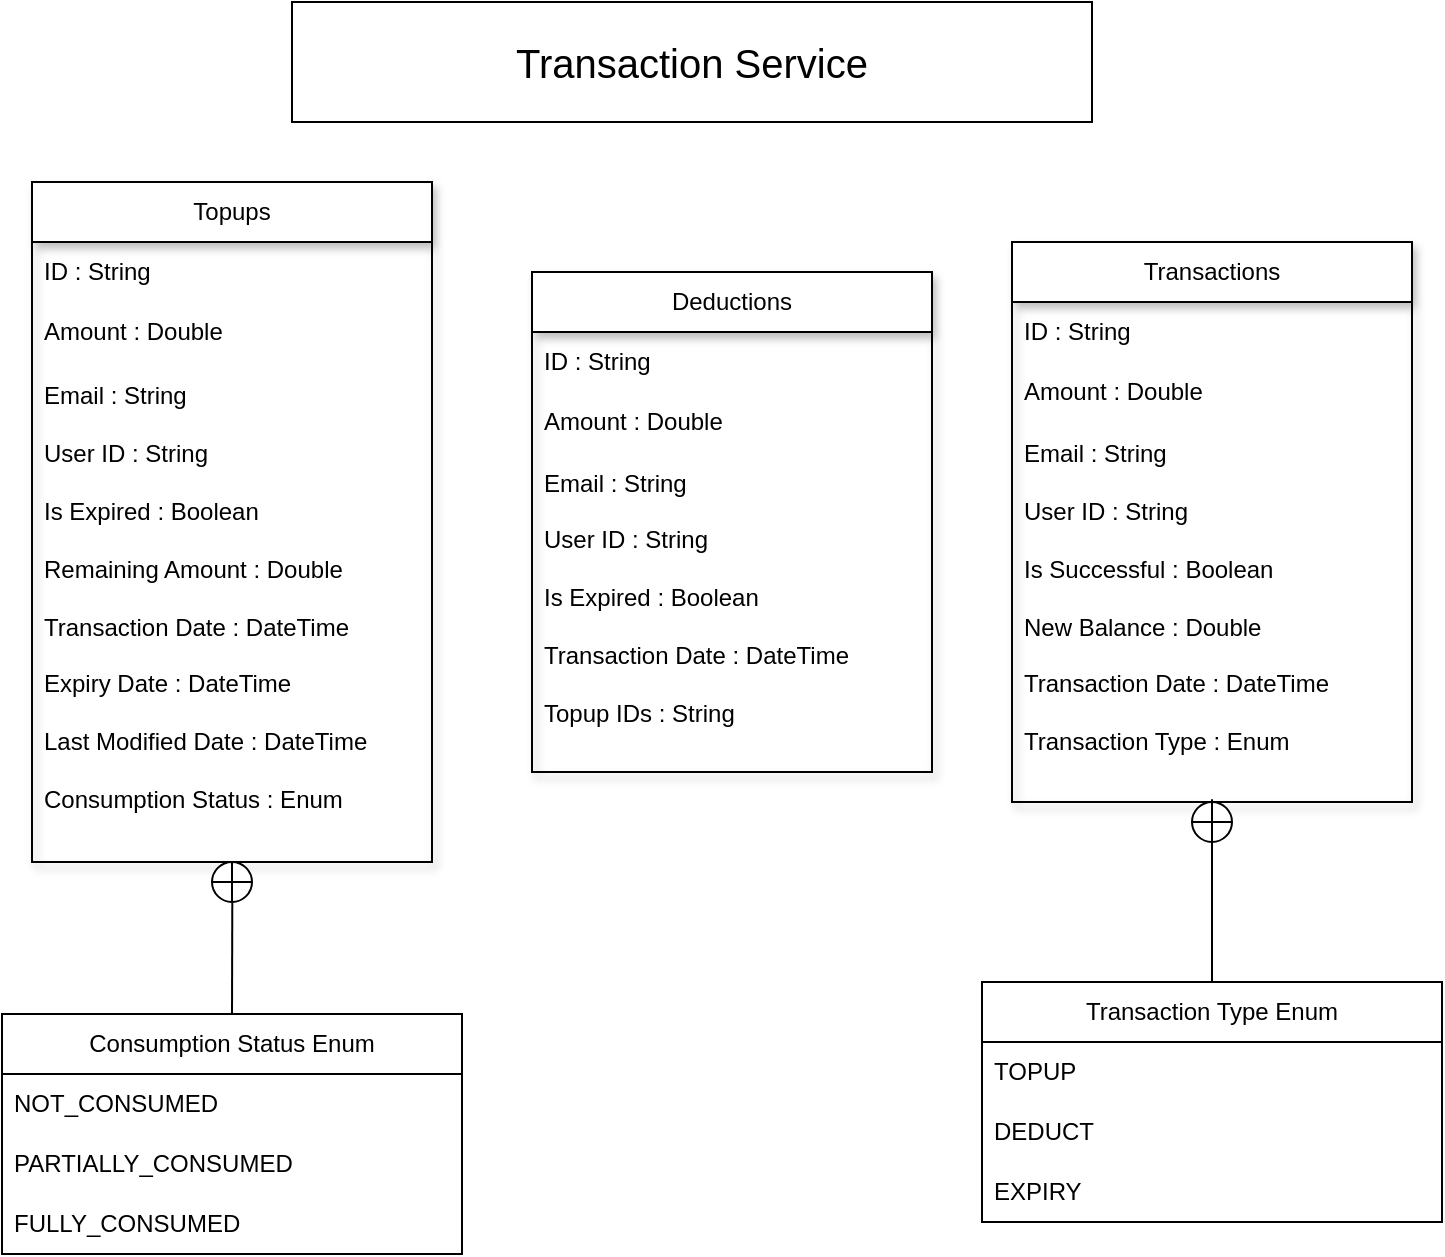 <mxfile version="24.8.6">
  <diagram name="Page-1" id="4suCxPCX7-hQDB8hAZGk">
    <mxGraphModel dx="794" dy="412" grid="1" gridSize="10" guides="1" tooltips="1" connect="1" arrows="1" fold="1" page="1" pageScale="1" pageWidth="850" pageHeight="1100" math="0" shadow="0">
      <root>
        <mxCell id="0" />
        <mxCell id="1" parent="0" />
        <mxCell id="6qWmDeP_-ZmM1sgdj9z2-1" value="&lt;font style=&quot;font-size: 20px;&quot;&gt;Transaction Service&lt;/font&gt;" style="rounded=0;whiteSpace=wrap;html=1;" vertex="1" parent="1">
          <mxGeometry x="220" y="20" width="400" height="60" as="geometry" />
        </mxCell>
        <mxCell id="6qWmDeP_-ZmM1sgdj9z2-2" value="Topups" style="swimlane;fontStyle=0;childLayout=stackLayout;horizontal=1;startSize=30;horizontalStack=0;resizeParent=1;resizeParentMax=0;resizeLast=0;collapsible=1;marginBottom=0;whiteSpace=wrap;html=1;shadow=1;" vertex="1" parent="1">
          <mxGeometry x="90" y="110" width="200" height="340" as="geometry" />
        </mxCell>
        <mxCell id="6qWmDeP_-ZmM1sgdj9z2-3" value="ID : String" style="text;strokeColor=none;fillColor=none;align=left;verticalAlign=middle;spacingLeft=4;spacingRight=4;overflow=hidden;points=[[0,0.5],[1,0.5]];portConstraint=eastwest;rotatable=0;whiteSpace=wrap;html=1;" vertex="1" parent="6qWmDeP_-ZmM1sgdj9z2-2">
          <mxGeometry y="30" width="200" height="30" as="geometry" />
        </mxCell>
        <mxCell id="6qWmDeP_-ZmM1sgdj9z2-4" value="Amount : Double" style="text;strokeColor=none;fillColor=none;align=left;verticalAlign=middle;spacingLeft=4;spacingRight=4;overflow=hidden;points=[[0,0.5],[1,0.5]];portConstraint=eastwest;rotatable=0;whiteSpace=wrap;html=1;" vertex="1" parent="6qWmDeP_-ZmM1sgdj9z2-2">
          <mxGeometry y="60" width="200" height="30" as="geometry" />
        </mxCell>
        <mxCell id="6qWmDeP_-ZmM1sgdj9z2-5" value="Email : String&lt;div&gt;&lt;br&gt;&lt;/div&gt;&lt;div&gt;User ID : String&lt;/div&gt;&lt;div&gt;&lt;br&gt;&lt;/div&gt;&lt;div&gt;Is Expired : Boolean&lt;/div&gt;&lt;div&gt;&lt;br&gt;&lt;/div&gt;&lt;div&gt;Remaining Amount : Double&lt;/div&gt;&lt;div&gt;&lt;br&gt;&lt;/div&gt;&lt;div&gt;Transaction Date : DateTime&lt;/div&gt;&lt;div&gt;&lt;br&gt;&lt;/div&gt;&lt;div&gt;Expiry Date : DateTime&lt;/div&gt;&lt;div&gt;&lt;br&gt;&lt;/div&gt;&lt;div&gt;Last Modified Date : DateTime&lt;/div&gt;&lt;div&gt;&lt;br&gt;&lt;/div&gt;&lt;div&gt;Consumption Status : Enum&lt;/div&gt;&lt;div&gt;&lt;br&gt;&lt;/div&gt;" style="text;strokeColor=none;fillColor=none;align=left;verticalAlign=middle;spacingLeft=4;spacingRight=4;overflow=hidden;points=[[0,0.5],[1,0.5]];portConstraint=eastwest;rotatable=0;whiteSpace=wrap;html=1;" vertex="1" parent="6qWmDeP_-ZmM1sgdj9z2-2">
          <mxGeometry y="90" width="200" height="250" as="geometry" />
        </mxCell>
        <mxCell id="6qWmDeP_-ZmM1sgdj9z2-6" value="Deductions" style="swimlane;fontStyle=0;childLayout=stackLayout;horizontal=1;startSize=30;horizontalStack=0;resizeParent=1;resizeParentMax=0;resizeLast=0;collapsible=1;marginBottom=0;whiteSpace=wrap;html=1;shadow=1;" vertex="1" parent="1">
          <mxGeometry x="340" y="155" width="200" height="250" as="geometry" />
        </mxCell>
        <mxCell id="6qWmDeP_-ZmM1sgdj9z2-7" value="ID : String" style="text;strokeColor=none;fillColor=none;align=left;verticalAlign=middle;spacingLeft=4;spacingRight=4;overflow=hidden;points=[[0,0.5],[1,0.5]];portConstraint=eastwest;rotatable=0;whiteSpace=wrap;html=1;" vertex="1" parent="6qWmDeP_-ZmM1sgdj9z2-6">
          <mxGeometry y="30" width="200" height="30" as="geometry" />
        </mxCell>
        <mxCell id="6qWmDeP_-ZmM1sgdj9z2-8" value="Amount : Double" style="text;strokeColor=none;fillColor=none;align=left;verticalAlign=middle;spacingLeft=4;spacingRight=4;overflow=hidden;points=[[0,0.5],[1,0.5]];portConstraint=eastwest;rotatable=0;whiteSpace=wrap;html=1;" vertex="1" parent="6qWmDeP_-ZmM1sgdj9z2-6">
          <mxGeometry y="60" width="200" height="30" as="geometry" />
        </mxCell>
        <mxCell id="6qWmDeP_-ZmM1sgdj9z2-9" value="Email : String&lt;div&gt;&lt;br&gt;&lt;/div&gt;&lt;div&gt;User ID : String&lt;/div&gt;&lt;div&gt;&lt;br&gt;&lt;/div&gt;&lt;div&gt;Is Expired : Boolean&lt;/div&gt;&lt;div&gt;&lt;br&gt;&lt;/div&gt;&lt;div&gt;Transaction Date : DateTime&lt;/div&gt;&lt;div&gt;&lt;br&gt;&lt;/div&gt;&lt;div&gt;Topup IDs : String&lt;/div&gt;&lt;div&gt;&lt;br&gt;&lt;/div&gt;" style="text;strokeColor=none;fillColor=none;align=left;verticalAlign=middle;spacingLeft=4;spacingRight=4;overflow=hidden;points=[[0,0.5],[1,0.5]];portConstraint=eastwest;rotatable=0;whiteSpace=wrap;html=1;" vertex="1" parent="6qWmDeP_-ZmM1sgdj9z2-6">
          <mxGeometry y="90" width="200" height="160" as="geometry" />
        </mxCell>
        <mxCell id="6qWmDeP_-ZmM1sgdj9z2-10" value="Transactions" style="swimlane;fontStyle=0;childLayout=stackLayout;horizontal=1;startSize=30;horizontalStack=0;resizeParent=1;resizeParentMax=0;resizeLast=0;collapsible=1;marginBottom=0;whiteSpace=wrap;html=1;shadow=1;" vertex="1" parent="1">
          <mxGeometry x="580" y="140" width="200" height="280" as="geometry" />
        </mxCell>
        <mxCell id="6qWmDeP_-ZmM1sgdj9z2-11" value="ID : String" style="text;strokeColor=none;fillColor=none;align=left;verticalAlign=middle;spacingLeft=4;spacingRight=4;overflow=hidden;points=[[0,0.5],[1,0.5]];portConstraint=eastwest;rotatable=0;whiteSpace=wrap;html=1;" vertex="1" parent="6qWmDeP_-ZmM1sgdj9z2-10">
          <mxGeometry y="30" width="200" height="30" as="geometry" />
        </mxCell>
        <mxCell id="6qWmDeP_-ZmM1sgdj9z2-12" value="Amount : Double" style="text;strokeColor=none;fillColor=none;align=left;verticalAlign=middle;spacingLeft=4;spacingRight=4;overflow=hidden;points=[[0,0.5],[1,0.5]];portConstraint=eastwest;rotatable=0;whiteSpace=wrap;html=1;" vertex="1" parent="6qWmDeP_-ZmM1sgdj9z2-10">
          <mxGeometry y="60" width="200" height="30" as="geometry" />
        </mxCell>
        <mxCell id="6qWmDeP_-ZmM1sgdj9z2-13" value="Email : String&lt;div&gt;&lt;br&gt;&lt;/div&gt;&lt;div&gt;User ID : String&lt;/div&gt;&lt;div&gt;&lt;br&gt;&lt;/div&gt;&lt;div&gt;Is Successful : Boolean&lt;/div&gt;&lt;div&gt;&lt;br&gt;&lt;/div&gt;&lt;div&gt;New Balance : Double&lt;/div&gt;&lt;div&gt;&lt;br&gt;&lt;/div&gt;&lt;div&gt;Transaction Date : DateTime&lt;/div&gt;&lt;div&gt;&lt;br&gt;&lt;/div&gt;&lt;div&gt;Transaction Type : Enum&lt;/div&gt;&lt;div&gt;&lt;br&gt;&lt;/div&gt;" style="text;strokeColor=none;fillColor=none;align=left;verticalAlign=middle;spacingLeft=4;spacingRight=4;overflow=hidden;points=[[0,0.5],[1,0.5]];portConstraint=eastwest;rotatable=0;whiteSpace=wrap;html=1;" vertex="1" parent="6qWmDeP_-ZmM1sgdj9z2-10">
          <mxGeometry y="90" width="200" height="190" as="geometry" />
        </mxCell>
        <mxCell id="6qWmDeP_-ZmM1sgdj9z2-14" value="Consumption Status Enum" style="swimlane;fontStyle=0;childLayout=stackLayout;horizontal=1;startSize=30;horizontalStack=0;resizeParent=1;resizeParentMax=0;resizeLast=0;collapsible=1;marginBottom=0;whiteSpace=wrap;html=1;" vertex="1" parent="1">
          <mxGeometry x="75" y="526" width="230" height="120" as="geometry" />
        </mxCell>
        <mxCell id="6qWmDeP_-ZmM1sgdj9z2-15" value="NOT_CONSUMED" style="text;strokeColor=none;fillColor=none;align=left;verticalAlign=middle;spacingLeft=4;spacingRight=4;overflow=hidden;points=[[0,0.5],[1,0.5]];portConstraint=eastwest;rotatable=0;whiteSpace=wrap;html=1;" vertex="1" parent="6qWmDeP_-ZmM1sgdj9z2-14">
          <mxGeometry y="30" width="230" height="30" as="geometry" />
        </mxCell>
        <mxCell id="6qWmDeP_-ZmM1sgdj9z2-16" value="PARTIALLY_CONSUMED" style="text;strokeColor=none;fillColor=none;align=left;verticalAlign=middle;spacingLeft=4;spacingRight=4;overflow=hidden;points=[[0,0.5],[1,0.5]];portConstraint=eastwest;rotatable=0;whiteSpace=wrap;html=1;" vertex="1" parent="6qWmDeP_-ZmM1sgdj9z2-14">
          <mxGeometry y="60" width="230" height="30" as="geometry" />
        </mxCell>
        <mxCell id="6qWmDeP_-ZmM1sgdj9z2-17" value="FULLY_CONSUMED" style="text;strokeColor=none;fillColor=none;align=left;verticalAlign=middle;spacingLeft=4;spacingRight=4;overflow=hidden;points=[[0,0.5],[1,0.5]];portConstraint=eastwest;rotatable=0;whiteSpace=wrap;html=1;" vertex="1" parent="6qWmDeP_-ZmM1sgdj9z2-14">
          <mxGeometry y="90" width="230" height="30" as="geometry" />
        </mxCell>
        <mxCell id="6qWmDeP_-ZmM1sgdj9z2-18" value="Transaction Type Enum" style="swimlane;fontStyle=0;childLayout=stackLayout;horizontal=1;startSize=30;horizontalStack=0;resizeParent=1;resizeParentMax=0;resizeLast=0;collapsible=1;marginBottom=0;whiteSpace=wrap;html=1;" vertex="1" parent="1">
          <mxGeometry x="565" y="510" width="230" height="120" as="geometry" />
        </mxCell>
        <mxCell id="6qWmDeP_-ZmM1sgdj9z2-19" value="TOPUP" style="text;strokeColor=none;fillColor=none;align=left;verticalAlign=middle;spacingLeft=4;spacingRight=4;overflow=hidden;points=[[0,0.5],[1,0.5]];portConstraint=eastwest;rotatable=0;whiteSpace=wrap;html=1;" vertex="1" parent="6qWmDeP_-ZmM1sgdj9z2-18">
          <mxGeometry y="30" width="230" height="30" as="geometry" />
        </mxCell>
        <mxCell id="6qWmDeP_-ZmM1sgdj9z2-20" value="DEDUCT" style="text;strokeColor=none;fillColor=none;align=left;verticalAlign=middle;spacingLeft=4;spacingRight=4;overflow=hidden;points=[[0,0.5],[1,0.5]];portConstraint=eastwest;rotatable=0;whiteSpace=wrap;html=1;" vertex="1" parent="6qWmDeP_-ZmM1sgdj9z2-18">
          <mxGeometry y="60" width="230" height="30" as="geometry" />
        </mxCell>
        <mxCell id="6qWmDeP_-ZmM1sgdj9z2-21" value="EXPIRY" style="text;strokeColor=none;fillColor=none;align=left;verticalAlign=middle;spacingLeft=4;spacingRight=4;overflow=hidden;points=[[0,0.5],[1,0.5]];portConstraint=eastwest;rotatable=0;whiteSpace=wrap;html=1;" vertex="1" parent="6qWmDeP_-ZmM1sgdj9z2-18">
          <mxGeometry y="90" width="230" height="30" as="geometry" />
        </mxCell>
        <mxCell id="6qWmDeP_-ZmM1sgdj9z2-22" value="" style="endArrow=none;html=1;rounded=0;exitX=0.5;exitY=0;exitDx=0;exitDy=0;" edge="1" parent="1" source="6qWmDeP_-ZmM1sgdj9z2-24" target="6qWmDeP_-ZmM1sgdj9z2-5">
          <mxGeometry width="50" height="50" relative="1" as="geometry">
            <mxPoint x="160" y="500" as="sourcePoint" />
            <mxPoint x="191" y="452" as="targetPoint" />
          </mxGeometry>
        </mxCell>
        <mxCell id="6qWmDeP_-ZmM1sgdj9z2-23" value="" style="endArrow=none;html=1;rounded=0;exitX=0.5;exitY=0;exitDx=0;exitDy=0;entryX=0.5;entryY=0.993;entryDx=0;entryDy=0;entryPerimeter=0;" edge="1" parent="1" source="6qWmDeP_-ZmM1sgdj9z2-26" target="6qWmDeP_-ZmM1sgdj9z2-13">
          <mxGeometry width="50" height="50" relative="1" as="geometry">
            <mxPoint x="655" y="490" as="sourcePoint" />
            <mxPoint x="705" y="440" as="targetPoint" />
          </mxGeometry>
        </mxCell>
        <mxCell id="6qWmDeP_-ZmM1sgdj9z2-25" value="" style="endArrow=none;html=1;rounded=0;exitX=0.5;exitY=0;exitDx=0;exitDy=0;" edge="1" parent="1" source="6qWmDeP_-ZmM1sgdj9z2-14" target="6qWmDeP_-ZmM1sgdj9z2-24">
          <mxGeometry width="50" height="50" relative="1" as="geometry">
            <mxPoint x="190" y="526" as="sourcePoint" />
            <mxPoint x="190" y="450" as="targetPoint" />
          </mxGeometry>
        </mxCell>
        <mxCell id="6qWmDeP_-ZmM1sgdj9z2-24" value="" style="shape=orEllipse;perimeter=ellipsePerimeter;whiteSpace=wrap;html=1;backgroundOutline=1;" vertex="1" parent="1">
          <mxGeometry x="180" y="450" width="20" height="20" as="geometry" />
        </mxCell>
        <mxCell id="6qWmDeP_-ZmM1sgdj9z2-27" value="" style="endArrow=none;html=1;rounded=0;exitX=0.5;exitY=0;exitDx=0;exitDy=0;entryX=0.5;entryY=0.993;entryDx=0;entryDy=0;entryPerimeter=0;" edge="1" parent="1" source="6qWmDeP_-ZmM1sgdj9z2-18" target="6qWmDeP_-ZmM1sgdj9z2-26">
          <mxGeometry width="50" height="50" relative="1" as="geometry">
            <mxPoint x="680" y="510" as="sourcePoint" />
            <mxPoint x="680" y="419" as="targetPoint" />
          </mxGeometry>
        </mxCell>
        <mxCell id="6qWmDeP_-ZmM1sgdj9z2-26" value="" style="shape=orEllipse;perimeter=ellipsePerimeter;whiteSpace=wrap;html=1;backgroundOutline=1;" vertex="1" parent="1">
          <mxGeometry x="670" y="420" width="20" height="20" as="geometry" />
        </mxCell>
      </root>
    </mxGraphModel>
  </diagram>
</mxfile>

